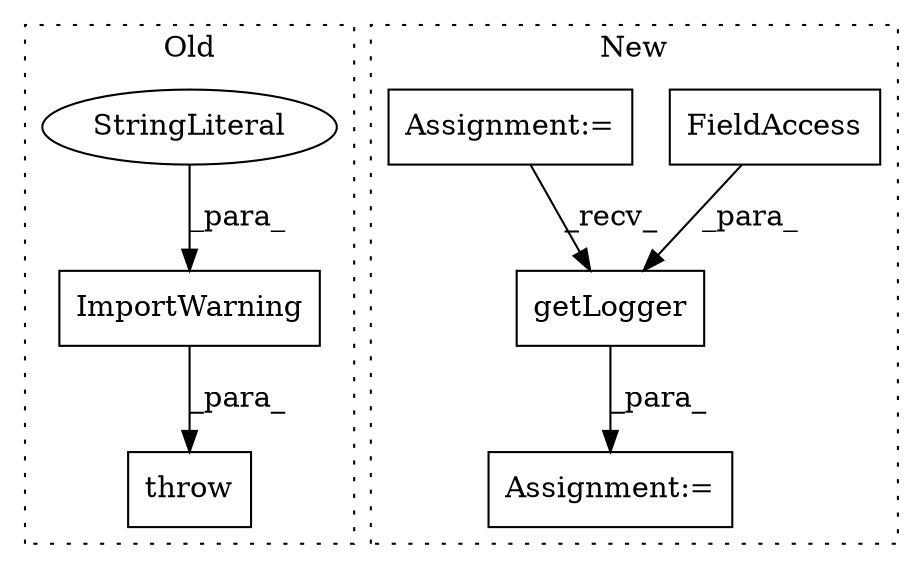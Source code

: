digraph G {
subgraph cluster0 {
1 [label="throw" a="53" s="359" l="6" shape="box"];
6 [label="ImportWarning" a="32" s="365,527" l="14,1" shape="box"];
7 [label="StringLiteral" a="45" s="379" l="148" shape="ellipse"];
label = "Old";
style="dotted";
}
subgraph cluster1 {
2 [label="getLogger" a="32" s="342,360" l="10,1" shape="box"];
3 [label="Assignment:=" a="7" s="333" l="1" shape="box"];
4 [label="FieldAccess" a="22" s="352" l="8" shape="box"];
5 [label="Assignment:=" a="7" s="248" l="7" shape="box"];
label = "New";
style="dotted";
}
2 -> 3 [label="_para_"];
4 -> 2 [label="_para_"];
5 -> 2 [label="_recv_"];
6 -> 1 [label="_para_"];
7 -> 6 [label="_para_"];
}